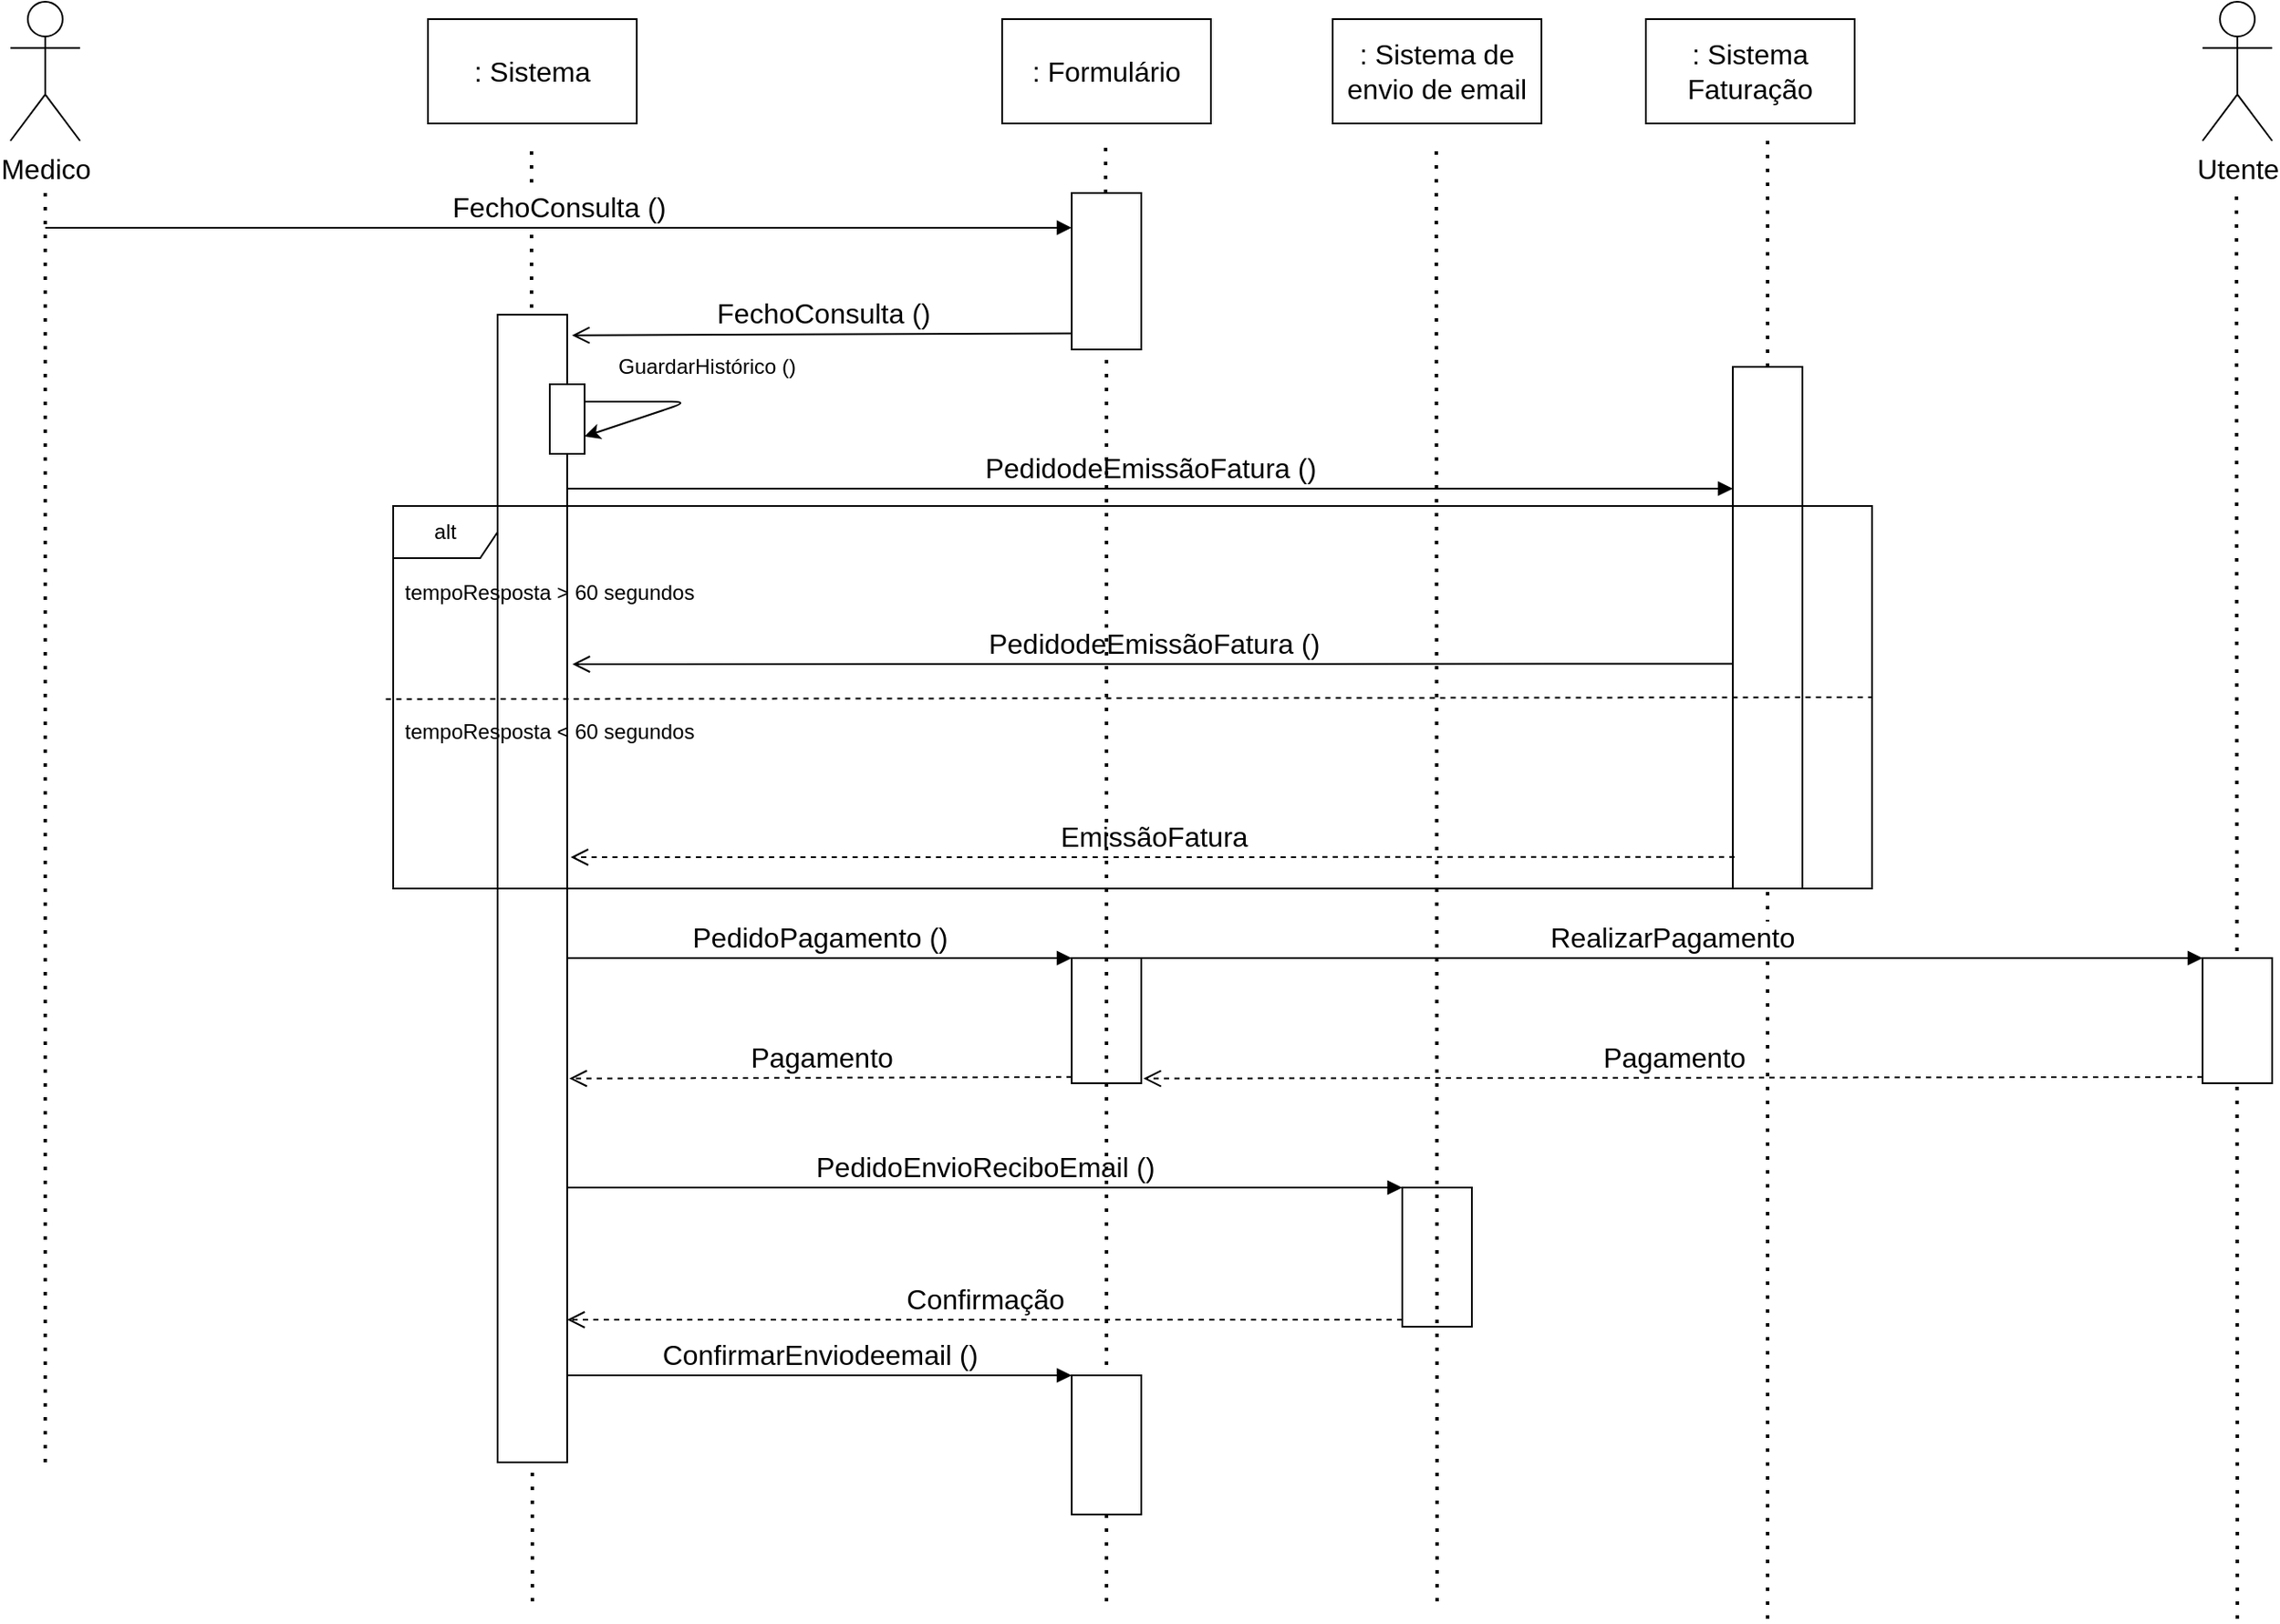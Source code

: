 <mxfile version="14.2.7" type="device"><diagram id="PgwUbXFG4qqUeBQMCj04" name="Page-1"><mxGraphModel dx="2076" dy="1096" grid="1" gridSize="10" guides="1" tooltips="1" connect="1" arrows="1" fold="1" page="1" pageScale="1" pageWidth="2336" pageHeight="1654" background="#ffffff" math="0" shadow="0"><root><mxCell id="0"/><mxCell id="1" parent="0"/><mxCell id="ZpZNhxaIVvlErkjQ99jA-1" value="Medico" style="shape=umlActor;verticalLabelPosition=bottom;verticalAlign=top;html=1;outlineConnect=0;fontSize=16;" parent="1" vertex="1"><mxGeometry x="120" y="80" width="40" height="80" as="geometry"/></mxCell><mxCell id="ZpZNhxaIVvlErkjQ99jA-2" value="" style="endArrow=none;dashed=1;html=1;dashPattern=1 3;strokeWidth=2;" parent="1" edge="1"><mxGeometry width="50" height="50" relative="1" as="geometry"><mxPoint x="140" y="920" as="sourcePoint"/><mxPoint x="140" y="190" as="targetPoint"/></mxGeometry></mxCell><mxCell id="ZpZNhxaIVvlErkjQ99jA-3" value=": Sistema" style="rounded=0;whiteSpace=wrap;html=1;fontSize=16;" parent="1" vertex="1"><mxGeometry x="360" y="90" width="120" height="60" as="geometry"/></mxCell><mxCell id="ZpZNhxaIVvlErkjQ99jA-4" value="" style="endArrow=none;dashed=1;html=1;dashPattern=1 3;strokeWidth=2;" parent="1" edge="1"><mxGeometry width="50" height="50" relative="1" as="geometry"><mxPoint x="420" y="1000" as="sourcePoint"/><mxPoint x="419.5" y="160" as="targetPoint"/></mxGeometry></mxCell><mxCell id="ZpZNhxaIVvlErkjQ99jA-5" value="" style="html=1;points=[];perimeter=orthogonalPerimeter;strokeColor=#000000;fontSize=16;" parent="1" vertex="1"><mxGeometry x="400" y="260" width="40" height="660" as="geometry"/></mxCell><mxCell id="ZpZNhxaIVvlErkjQ99jA-6" value="FechoConsulta ()" style="html=1;verticalAlign=bottom;endArrow=block;fontSize=16;entryX=0;entryY=0.222;entryDx=0;entryDy=0;entryPerimeter=0;" parent="1" target="5lfhbNO3BTplS2dzcUNP-3" edge="1"><mxGeometry relative="1" as="geometry"><mxPoint x="140" y="210" as="sourcePoint"/><mxPoint x="720" y="210" as="targetPoint"/></mxGeometry></mxCell><mxCell id="ZpZNhxaIVvlErkjQ99jA-9" value=": Sistema Faturação" style="rounded=0;whiteSpace=wrap;html=1;fontSize=16;" parent="1" vertex="1"><mxGeometry x="1060" y="90" width="120" height="60" as="geometry"/></mxCell><mxCell id="ZpZNhxaIVvlErkjQ99jA-10" value="" style="endArrow=none;dashed=1;html=1;dashPattern=1 3;strokeWidth=2;" parent="1" edge="1"><mxGeometry width="50" height="50" relative="1" as="geometry"><mxPoint x="1130" y="1010" as="sourcePoint"/><mxPoint x="1130.0" y="160.0" as="targetPoint"/></mxGeometry></mxCell><mxCell id="ZpZNhxaIVvlErkjQ99jA-11" value="" style="html=1;points=[];perimeter=orthogonalPerimeter;strokeColor=#000000;fontSize=16;" parent="1" vertex="1"><mxGeometry x="1110" y="290" width="40" height="300" as="geometry"/></mxCell><mxCell id="ZpZNhxaIVvlErkjQ99jA-12" value="PedidodeEmissãoFatura ()" style="html=1;verticalAlign=bottom;endArrow=block;entryX=0;entryY=0;fontSize=16;" parent="1" edge="1"><mxGeometry relative="1" as="geometry"><mxPoint x="440" y="360" as="sourcePoint"/><mxPoint x="1110" y="360.0" as="targetPoint"/></mxGeometry></mxCell><mxCell id="ZpZNhxaIVvlErkjQ99jA-14" value="Utente" style="shape=umlActor;verticalLabelPosition=bottom;verticalAlign=top;html=1;outlineConnect=0;fontSize=16;" parent="1" vertex="1"><mxGeometry x="1380" y="80" width="40" height="80" as="geometry"/></mxCell><mxCell id="ZpZNhxaIVvlErkjQ99jA-15" value="" style="html=1;points=[];perimeter=orthogonalPerimeter;strokeColor=#000000;fontSize=16;" parent="1" vertex="1"><mxGeometry x="730" y="630" width="40" height="72" as="geometry"/></mxCell><mxCell id="ZpZNhxaIVvlErkjQ99jA-16" value="PedidoPagamento ()" style="html=1;verticalAlign=bottom;endArrow=block;entryX=0;entryY=0;fontSize=16;" parent="1" target="ZpZNhxaIVvlErkjQ99jA-15" edge="1"><mxGeometry relative="1" as="geometry"><mxPoint x="440" y="630" as="sourcePoint"/></mxGeometry></mxCell><mxCell id="ZpZNhxaIVvlErkjQ99jA-17" value="Pagamento" style="html=1;verticalAlign=bottom;endArrow=open;dashed=1;endSize=8;exitX=0;exitY=0.95;fontSize=16;entryX=1.031;entryY=0.752;entryDx=0;entryDy=0;entryPerimeter=0;" parent="1" source="ZpZNhxaIVvlErkjQ99jA-15" edge="1"><mxGeometry relative="1" as="geometry"><mxPoint x="441.24" y="699.28" as="targetPoint"/></mxGeometry></mxCell><mxCell id="ZpZNhxaIVvlErkjQ99jA-18" value="" style="endArrow=none;dashed=1;html=1;dashPattern=1 3;strokeWidth=2;" parent="1" edge="1"><mxGeometry width="50" height="50" relative="1" as="geometry"><mxPoint x="1400" y="1010" as="sourcePoint"/><mxPoint x="1399.5" y="190.0" as="targetPoint"/></mxGeometry></mxCell><mxCell id="ZpZNhxaIVvlErkjQ99jA-19" value="" style="html=1;points=[];perimeter=orthogonalPerimeter;strokeColor=#000000;fontSize=16;" parent="1" vertex="1"><mxGeometry x="920" y="762" width="40" height="80" as="geometry"/></mxCell><mxCell id="ZpZNhxaIVvlErkjQ99jA-20" value="PedidoEnvioReciboEmail ()" style="html=1;verticalAlign=bottom;endArrow=block;entryX=0;entryY=0;fontSize=16;" parent="1" target="ZpZNhxaIVvlErkjQ99jA-19" edge="1"><mxGeometry relative="1" as="geometry"><mxPoint x="440" y="762" as="sourcePoint"/></mxGeometry></mxCell><mxCell id="ZpZNhxaIVvlErkjQ99jA-21" value="Confirmação" style="html=1;verticalAlign=bottom;endArrow=open;dashed=1;endSize=8;exitX=0;exitY=0.95;fontSize=16;" parent="1" edge="1"><mxGeometry relative="1" as="geometry"><mxPoint x="440" y="838" as="targetPoint"/><mxPoint x="920" y="838" as="sourcePoint"/></mxGeometry></mxCell><mxCell id="ZpZNhxaIVvlErkjQ99jA-23" value="" style="rounded=0;whiteSpace=wrap;html=1;fontSize=16;" parent="1" vertex="1"><mxGeometry x="430" y="300" width="20" height="40" as="geometry"/></mxCell><mxCell id="ZpZNhxaIVvlErkjQ99jA-24" value="" style="endArrow=classic;html=1;fontSize=16;exitX=1;exitY=0.25;exitDx=0;exitDy=0;entryX=1;entryY=0.75;entryDx=0;entryDy=0;" parent="1" source="ZpZNhxaIVvlErkjQ99jA-23" target="ZpZNhxaIVvlErkjQ99jA-23" edge="1"><mxGeometry width="50" height="50" relative="1" as="geometry"><mxPoint x="570" y="110" as="sourcePoint"/><mxPoint x="510" y="320" as="targetPoint"/><Array as="points"><mxPoint x="510" y="310"/></Array></mxGeometry></mxCell><mxCell id="ZpZNhxaIVvlErkjQ99jA-25" value="GuardarHistórico ()" style="edgeLabel;html=1;align=center;verticalAlign=middle;resizable=0;points=[];fontSize=12;" parent="ZpZNhxaIVvlErkjQ99jA-24" vertex="1" connectable="0"><mxGeometry x="-0.275" y="2" relative="1" as="geometry"><mxPoint x="25.71" y="-18" as="offset"/></mxGeometry></mxCell><mxCell id="ZpZNhxaIVvlErkjQ99jA-26" value="alt" style="shape=umlFrame;whiteSpace=wrap;html=1;fontSize=12;" parent="1" vertex="1"><mxGeometry x="340" y="370" width="850" height="220" as="geometry"/></mxCell><mxCell id="ZpZNhxaIVvlErkjQ99jA-27" value="" style="endArrow=none;html=1;fontSize=12;entryX=1;entryY=0.5;entryDx=0;entryDy=0;entryPerimeter=0;dashed=1;exitX=-0.005;exitY=0.505;exitDx=0;exitDy=0;exitPerimeter=0;" parent="1" source="ZpZNhxaIVvlErkjQ99jA-26" target="ZpZNhxaIVvlErkjQ99jA-26" edge="1"><mxGeometry width="50" height="50" relative="1" as="geometry"><mxPoint x="600" y="420" as="sourcePoint"/><mxPoint x="670" y="360" as="targetPoint"/></mxGeometry></mxCell><mxCell id="ZpZNhxaIVvlErkjQ99jA-28" value="tempoResposta &amp;gt; 60 segundos" style="text;html=1;strokeColor=none;fillColor=none;align=center;verticalAlign=middle;whiteSpace=wrap;rounded=0;fontSize=12;" parent="1" vertex="1"><mxGeometry x="340" y="410" width="180" height="20" as="geometry"/></mxCell><mxCell id="ZpZNhxaIVvlErkjQ99jA-29" value="tempoResposta &amp;lt; 60 segundos" style="text;html=1;strokeColor=none;fillColor=none;align=center;verticalAlign=middle;whiteSpace=wrap;rounded=0;fontSize=12;" parent="1" vertex="1"><mxGeometry x="340" y="490" width="180" height="20" as="geometry"/></mxCell><mxCell id="ZpZNhxaIVvlErkjQ99jA-30" value="PedidodeEmissãoFatura ()" style="html=1;verticalAlign=bottom;endArrow=open;endSize=8;exitX=-0.006;exitY=0.967;fontSize=16;exitDx=0;exitDy=0;exitPerimeter=0;" parent="1" edge="1"><mxGeometry relative="1" as="geometry"><mxPoint x="443" y="461" as="targetPoint"/><mxPoint x="1110" y="460.75" as="sourcePoint"/></mxGeometry></mxCell><mxCell id="ZpZNhxaIVvlErkjQ99jA-31" value="EmissãoFatura" style="html=1;verticalAlign=bottom;endArrow=open;dashed=1;endSize=8;exitX=0.025;exitY=0.963;fontSize=16;exitDx=0;exitDy=0;exitPerimeter=0;" parent="1" edge="1"><mxGeometry relative="1" as="geometry"><mxPoint x="442" y="572" as="targetPoint"/><mxPoint x="1111" y="571.9" as="sourcePoint"/></mxGeometry></mxCell><mxCell id="5lfhbNO3BTplS2dzcUNP-1" value=": Formulário" style="rounded=0;whiteSpace=wrap;html=1;fontSize=16;" parent="1" vertex="1"><mxGeometry x="690" y="90" width="120" height="60" as="geometry"/></mxCell><mxCell id="5lfhbNO3BTplS2dzcUNP-2" value="" style="endArrow=none;dashed=1;html=1;dashPattern=1 3;strokeWidth=2;" parent="1" source="5lfhbNO3BTplS2dzcUNP-3" edge="1"><mxGeometry width="50" height="50" relative="1" as="geometry"><mxPoint x="750" y="920" as="sourcePoint"/><mxPoint x="749.5" y="160" as="targetPoint"/></mxGeometry></mxCell><mxCell id="5lfhbNO3BTplS2dzcUNP-3" value="" style="html=1;points=[];perimeter=orthogonalPerimeter;strokeColor=#000000;fontSize=16;" parent="1" vertex="1"><mxGeometry x="730" y="190" width="40" height="90" as="geometry"/></mxCell><mxCell id="5lfhbNO3BTplS2dzcUNP-7" value="" style="endArrow=none;dashed=1;html=1;dashPattern=1 3;strokeWidth=2;" parent="1" target="5lfhbNO3BTplS2dzcUNP-3" edge="1"><mxGeometry width="50" height="50" relative="1" as="geometry"><mxPoint x="750" y="1000" as="sourcePoint"/><mxPoint x="749.5" y="160" as="targetPoint"/></mxGeometry></mxCell><mxCell id="5lfhbNO3BTplS2dzcUNP-8" value="FechoConsulta ()" style="html=1;verticalAlign=bottom;endArrow=open;endSize=8;exitX=-0.006;exitY=0.967;fontSize=16;exitDx=0;exitDy=0;exitPerimeter=0;entryX=1.069;entryY=0.018;entryDx=0;entryDy=0;entryPerimeter=0;" parent="1" target="ZpZNhxaIVvlErkjQ99jA-5" edge="1"><mxGeometry relative="1" as="geometry"><mxPoint x="491.8" y="270.0" as="targetPoint"/><mxPoint x="730" y="270.75" as="sourcePoint"/></mxGeometry></mxCell><mxCell id="5lfhbNO3BTplS2dzcUNP-12" value="" style="html=1;points=[];perimeter=orthogonalPerimeter;strokeColor=#000000;fontSize=16;" parent="1" vertex="1"><mxGeometry x="1380" y="630" width="40" height="72" as="geometry"/></mxCell><mxCell id="5lfhbNO3BTplS2dzcUNP-13" value="RealizarPagamento" style="html=1;verticalAlign=bottom;endArrow=block;entryX=0;entryY=0;fontSize=16;" parent="1" target="5lfhbNO3BTplS2dzcUNP-12" edge="1"><mxGeometry relative="1" as="geometry"><mxPoint x="770" y="630" as="sourcePoint"/></mxGeometry></mxCell><mxCell id="5lfhbNO3BTplS2dzcUNP-14" value="Pagamento" style="html=1;verticalAlign=bottom;endArrow=open;dashed=1;endSize=8;exitX=0;exitY=0.95;fontSize=16;entryX=1.031;entryY=0.752;entryDx=0;entryDy=0;entryPerimeter=0;" parent="1" source="5lfhbNO3BTplS2dzcUNP-12" edge="1"><mxGeometry relative="1" as="geometry"><mxPoint x="771.24" y="699.28" as="targetPoint"/></mxGeometry></mxCell><mxCell id="5lfhbNO3BTplS2dzcUNP-18" value=": Sistema de envio de email" style="rounded=0;whiteSpace=wrap;html=1;fontSize=16;" parent="1" vertex="1"><mxGeometry x="880" y="90" width="120" height="60" as="geometry"/></mxCell><mxCell id="5lfhbNO3BTplS2dzcUNP-19" value="" style="endArrow=none;dashed=1;html=1;dashPattern=1 3;strokeWidth=2;" parent="1" edge="1"><mxGeometry width="50" height="50" relative="1" as="geometry"><mxPoint x="940" y="1000" as="sourcePoint"/><mxPoint x="939.58" y="160" as="targetPoint"/></mxGeometry></mxCell><mxCell id="5lfhbNO3BTplS2dzcUNP-20" value="" style="html=1;points=[];perimeter=orthogonalPerimeter;strokeColor=#000000;fontSize=16;" parent="1" vertex="1"><mxGeometry x="730" y="870" width="40" height="80" as="geometry"/></mxCell><mxCell id="5lfhbNO3BTplS2dzcUNP-21" value="ConfirmarEnviodeemail ()" style="html=1;verticalAlign=bottom;endArrow=block;entryX=0;entryY=0;fontSize=16;" parent="1" target="5lfhbNO3BTplS2dzcUNP-20" edge="1"><mxGeometry relative="1" as="geometry"><mxPoint x="440" y="870" as="sourcePoint"/></mxGeometry></mxCell></root></mxGraphModel></diagram></mxfile>